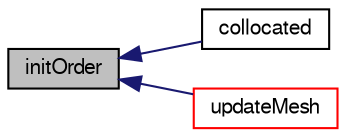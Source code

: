 digraph "initOrder"
{
  bgcolor="transparent";
  edge [fontname="FreeSans",fontsize="10",labelfontname="FreeSans",labelfontsize="10"];
  node [fontname="FreeSans",fontsize="10",shape=record];
  rankdir="LR";
  Node2123 [label="initOrder",height=0.2,width=0.4,color="black", fillcolor="grey75", style="filled", fontcolor="black"];
  Node2123 -> Node2124 [dir="back",color="midnightblue",fontsize="10",style="solid",fontname="FreeSans"];
  Node2124 [label="collocated",height=0.2,width=0.4,color="black",URL="$a27458.html#ad389b83220c77346326729036d47c34a",tooltip="Are faces collocated. Either size 0,1 or length of patch. "];
  Node2123 -> Node2125 [dir="back",color="midnightblue",fontsize="10",style="solid",fontname="FreeSans"];
  Node2125 [label="updateMesh",height=0.2,width=0.4,color="red",URL="$a27458.html#a06139aa7a91eeed82560f0c3d03d1845",tooltip="Update of the patch topology. "];
}
